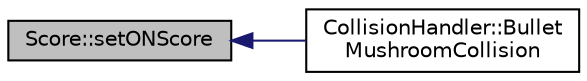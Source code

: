 digraph "Score::setONScore"
{
  edge [fontname="Helvetica",fontsize="10",labelfontname="Helvetica",labelfontsize="10"];
  node [fontname="Helvetica",fontsize="10",shape=record];
  rankdir="LR";
  Node12 [label="Score::setONScore",height=0.2,width=0.4,color="black", fillcolor="grey75", style="filled", fontcolor="black"];
  Node12 -> Node13 [dir="back",color="midnightblue",fontsize="10",style="solid",fontname="Helvetica"];
  Node13 [label="CollisionHandler::Bullet\lMushroomCollision",height=0.2,width=0.4,color="black", fillcolor="white", style="filled",URL="$class_collision_handler.html#a8ae5281a2e168be68662675d65a9734b",tooltip="Resolves the collision of the mushroom and bullet, and increases score. "];
}

